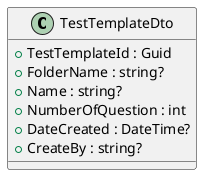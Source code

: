 @startuml
class TestTemplateDto {
    + TestTemplateId : Guid
    + FolderName : string?
    + Name : string?
    + NumberOfQuestion : int
    + DateCreated : DateTime?
    + CreateBy : string?
}
@enduml
